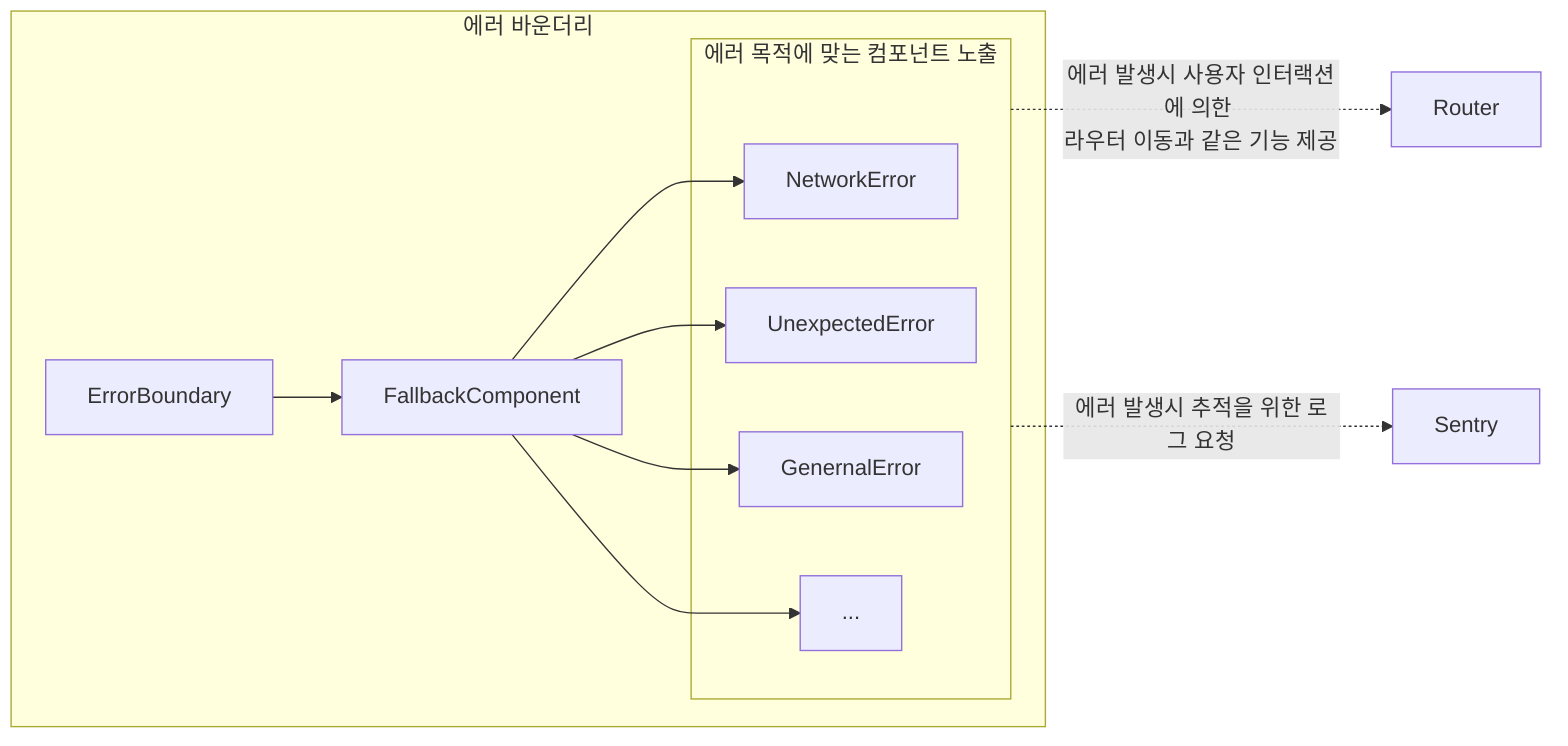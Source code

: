 %% errorHandling - ErrorComponent
graph LR
    %% __START ErrorBoundary
    ErrorBoundary --> FallbackComponent
    FallbackComponent --> NetworkError
    FallbackComponent --> UnexpectedError
    FallbackComponent --> GenernalError
    FallbackComponent --> ...

    subgraph ErrorBoundaryGroup["에러 바운더리"]
        ErrorBoundary
        FallbackComponent
        NetworkError
        UnexpectedError
        GenernalError
        ...
        subgraph ErrorComponent[에러 목적에 맞는 컴포넌트 노출]
            NetworkError
            UnexpectedError
            GenernalError
            ...
        end
    end

    ErrorComponent -.-> |에러 발생시 사용자 인터랙션에 의한 \n라우터 이동과 같은 기능 제공\n| Router
    ErrorComponent -.-> |에러 발생시 추적을 위한 로그 요청| Sentry
